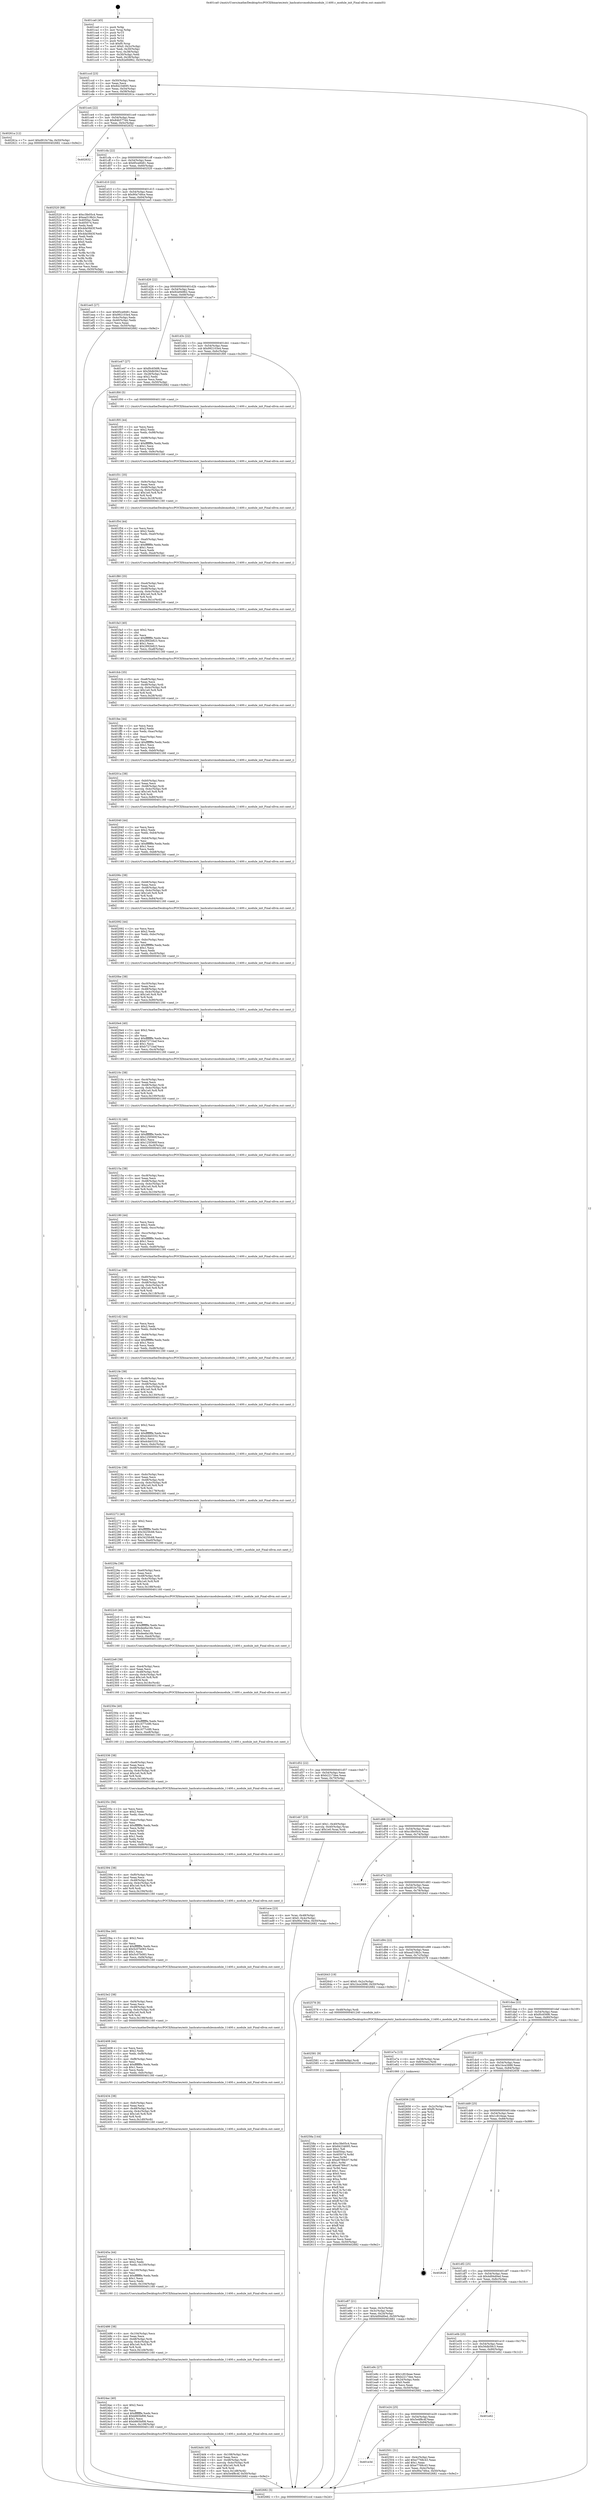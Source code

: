 digraph "0x401ca0" {
  label = "0x401ca0 (/mnt/c/Users/mathe/Desktop/tcc/POCII/binaries/extr_hashcatsrcmodulesmodule_11400.c_module_init_Final-ollvm.out::main(0))"
  labelloc = "t"
  node[shape=record]

  Entry [label="",width=0.3,height=0.3,shape=circle,fillcolor=black,style=filled]
  "0x401ccd" [label="{
     0x401ccd [23]\l
     | [instrs]\l
     &nbsp;&nbsp;0x401ccd \<+3\>: mov -0x50(%rbp),%eax\l
     &nbsp;&nbsp;0x401cd0 \<+2\>: mov %eax,%ecx\l
     &nbsp;&nbsp;0x401cd2 \<+6\>: sub $0x84234695,%ecx\l
     &nbsp;&nbsp;0x401cd8 \<+3\>: mov %eax,-0x54(%rbp)\l
     &nbsp;&nbsp;0x401cdb \<+3\>: mov %ecx,-0x58(%rbp)\l
     &nbsp;&nbsp;0x401cde \<+6\>: je 000000000040261a \<main+0x97a\>\l
  }"]
  "0x40261a" [label="{
     0x40261a [12]\l
     | [instrs]\l
     &nbsp;&nbsp;0x40261a \<+7\>: movl $0xd910c7da,-0x50(%rbp)\l
     &nbsp;&nbsp;0x402621 \<+5\>: jmp 0000000000402682 \<main+0x9e2\>\l
  }"]
  "0x401ce4" [label="{
     0x401ce4 [22]\l
     | [instrs]\l
     &nbsp;&nbsp;0x401ce4 \<+5\>: jmp 0000000000401ce9 \<main+0x49\>\l
     &nbsp;&nbsp;0x401ce9 \<+3\>: mov -0x54(%rbp),%eax\l
     &nbsp;&nbsp;0x401cec \<+5\>: sub $0x84b577d4,%eax\l
     &nbsp;&nbsp;0x401cf1 \<+3\>: mov %eax,-0x5c(%rbp)\l
     &nbsp;&nbsp;0x401cf4 \<+6\>: je 0000000000402632 \<main+0x992\>\l
  }"]
  Exit [label="",width=0.3,height=0.3,shape=circle,fillcolor=black,style=filled,peripheries=2]
  "0x402632" [label="{
     0x402632\l
  }", style=dashed]
  "0x401cfa" [label="{
     0x401cfa [22]\l
     | [instrs]\l
     &nbsp;&nbsp;0x401cfa \<+5\>: jmp 0000000000401cff \<main+0x5f\>\l
     &nbsp;&nbsp;0x401cff \<+3\>: mov -0x54(%rbp),%eax\l
     &nbsp;&nbsp;0x401d02 \<+5\>: sub $0x85ce8481,%eax\l
     &nbsp;&nbsp;0x401d07 \<+3\>: mov %eax,-0x60(%rbp)\l
     &nbsp;&nbsp;0x401d0a \<+6\>: je 0000000000402520 \<main+0x880\>\l
  }"]
  "0x40258a" [label="{
     0x40258a [144]\l
     | [instrs]\l
     &nbsp;&nbsp;0x40258a \<+5\>: mov $0xc3fe05c4,%eax\l
     &nbsp;&nbsp;0x40258f \<+5\>: mov $0x84234695,%ecx\l
     &nbsp;&nbsp;0x402594 \<+2\>: mov $0x1,%dl\l
     &nbsp;&nbsp;0x402596 \<+7\>: mov 0x4050ac,%esi\l
     &nbsp;&nbsp;0x40259d \<+8\>: mov 0x405074,%r8d\l
     &nbsp;&nbsp;0x4025a5 \<+3\>: mov %esi,%r9d\l
     &nbsp;&nbsp;0x4025a8 \<+7\>: sub $0xe6789c07,%r9d\l
     &nbsp;&nbsp;0x4025af \<+4\>: sub $0x1,%r9d\l
     &nbsp;&nbsp;0x4025b3 \<+7\>: add $0xe6789c07,%r9d\l
     &nbsp;&nbsp;0x4025ba \<+4\>: imul %r9d,%esi\l
     &nbsp;&nbsp;0x4025be \<+3\>: and $0x1,%esi\l
     &nbsp;&nbsp;0x4025c1 \<+3\>: cmp $0x0,%esi\l
     &nbsp;&nbsp;0x4025c4 \<+4\>: sete %r10b\l
     &nbsp;&nbsp;0x4025c8 \<+4\>: cmp $0xa,%r8d\l
     &nbsp;&nbsp;0x4025cc \<+4\>: setl %r11b\l
     &nbsp;&nbsp;0x4025d0 \<+3\>: mov %r10b,%bl\l
     &nbsp;&nbsp;0x4025d3 \<+3\>: xor $0xff,%bl\l
     &nbsp;&nbsp;0x4025d6 \<+3\>: mov %r11b,%r14b\l
     &nbsp;&nbsp;0x4025d9 \<+4\>: xor $0xff,%r14b\l
     &nbsp;&nbsp;0x4025dd \<+3\>: xor $0x1,%dl\l
     &nbsp;&nbsp;0x4025e0 \<+3\>: mov %bl,%r15b\l
     &nbsp;&nbsp;0x4025e3 \<+4\>: and $0xff,%r15b\l
     &nbsp;&nbsp;0x4025e7 \<+3\>: and %dl,%r10b\l
     &nbsp;&nbsp;0x4025ea \<+3\>: mov %r14b,%r12b\l
     &nbsp;&nbsp;0x4025ed \<+4\>: and $0xff,%r12b\l
     &nbsp;&nbsp;0x4025f1 \<+3\>: and %dl,%r11b\l
     &nbsp;&nbsp;0x4025f4 \<+3\>: or %r10b,%r15b\l
     &nbsp;&nbsp;0x4025f7 \<+3\>: or %r11b,%r12b\l
     &nbsp;&nbsp;0x4025fa \<+3\>: xor %r12b,%r15b\l
     &nbsp;&nbsp;0x4025fd \<+3\>: or %r14b,%bl\l
     &nbsp;&nbsp;0x402600 \<+3\>: xor $0xff,%bl\l
     &nbsp;&nbsp;0x402603 \<+3\>: or $0x1,%dl\l
     &nbsp;&nbsp;0x402606 \<+2\>: and %dl,%bl\l
     &nbsp;&nbsp;0x402608 \<+3\>: or %bl,%r15b\l
     &nbsp;&nbsp;0x40260b \<+4\>: test $0x1,%r15b\l
     &nbsp;&nbsp;0x40260f \<+3\>: cmovne %ecx,%eax\l
     &nbsp;&nbsp;0x402612 \<+3\>: mov %eax,-0x50(%rbp)\l
     &nbsp;&nbsp;0x402615 \<+5\>: jmp 0000000000402682 \<main+0x9e2\>\l
  }"]
  "0x402520" [label="{
     0x402520 [88]\l
     | [instrs]\l
     &nbsp;&nbsp;0x402520 \<+5\>: mov $0xc3fe05c4,%eax\l
     &nbsp;&nbsp;0x402525 \<+5\>: mov $0xea519b2c,%ecx\l
     &nbsp;&nbsp;0x40252a \<+7\>: mov 0x4050ac,%edx\l
     &nbsp;&nbsp;0x402531 \<+7\>: mov 0x405074,%esi\l
     &nbsp;&nbsp;0x402538 \<+2\>: mov %edx,%edi\l
     &nbsp;&nbsp;0x40253a \<+6\>: add $0x4da58d3f,%edi\l
     &nbsp;&nbsp;0x402540 \<+3\>: sub $0x1,%edi\l
     &nbsp;&nbsp;0x402543 \<+6\>: sub $0x4da58d3f,%edi\l
     &nbsp;&nbsp;0x402549 \<+3\>: imul %edi,%edx\l
     &nbsp;&nbsp;0x40254c \<+3\>: and $0x1,%edx\l
     &nbsp;&nbsp;0x40254f \<+3\>: cmp $0x0,%edx\l
     &nbsp;&nbsp;0x402552 \<+4\>: sete %r8b\l
     &nbsp;&nbsp;0x402556 \<+3\>: cmp $0xa,%esi\l
     &nbsp;&nbsp;0x402559 \<+4\>: setl %r9b\l
     &nbsp;&nbsp;0x40255d \<+3\>: mov %r8b,%r10b\l
     &nbsp;&nbsp;0x402560 \<+3\>: and %r9b,%r10b\l
     &nbsp;&nbsp;0x402563 \<+3\>: xor %r9b,%r8b\l
     &nbsp;&nbsp;0x402566 \<+3\>: or %r8b,%r10b\l
     &nbsp;&nbsp;0x402569 \<+4\>: test $0x1,%r10b\l
     &nbsp;&nbsp;0x40256d \<+3\>: cmovne %ecx,%eax\l
     &nbsp;&nbsp;0x402570 \<+3\>: mov %eax,-0x50(%rbp)\l
     &nbsp;&nbsp;0x402573 \<+5\>: jmp 0000000000402682 \<main+0x9e2\>\l
  }"]
  "0x401d10" [label="{
     0x401d10 [22]\l
     | [instrs]\l
     &nbsp;&nbsp;0x401d10 \<+5\>: jmp 0000000000401d15 \<main+0x75\>\l
     &nbsp;&nbsp;0x401d15 \<+3\>: mov -0x54(%rbp),%eax\l
     &nbsp;&nbsp;0x401d18 \<+5\>: sub $0x90a749ce,%eax\l
     &nbsp;&nbsp;0x401d1d \<+3\>: mov %eax,-0x64(%rbp)\l
     &nbsp;&nbsp;0x401d20 \<+6\>: je 0000000000401ee5 \<main+0x245\>\l
  }"]
  "0x402581" [label="{
     0x402581 [9]\l
     | [instrs]\l
     &nbsp;&nbsp;0x402581 \<+4\>: mov -0x48(%rbp),%rdi\l
     &nbsp;&nbsp;0x402585 \<+5\>: call 0000000000401030 \<free@plt\>\l
     | [calls]\l
     &nbsp;&nbsp;0x401030 \{1\} (unknown)\l
  }"]
  "0x401ee5" [label="{
     0x401ee5 [27]\l
     | [instrs]\l
     &nbsp;&nbsp;0x401ee5 \<+5\>: mov $0x85ce8481,%eax\l
     &nbsp;&nbsp;0x401eea \<+5\>: mov $0x992103e4,%ecx\l
     &nbsp;&nbsp;0x401eef \<+3\>: mov -0x4c(%rbp),%edx\l
     &nbsp;&nbsp;0x401ef2 \<+3\>: cmp -0x40(%rbp),%edx\l
     &nbsp;&nbsp;0x401ef5 \<+3\>: cmovl %ecx,%eax\l
     &nbsp;&nbsp;0x401ef8 \<+3\>: mov %eax,-0x50(%rbp)\l
     &nbsp;&nbsp;0x401efb \<+5\>: jmp 0000000000402682 \<main+0x9e2\>\l
  }"]
  "0x401d26" [label="{
     0x401d26 [22]\l
     | [instrs]\l
     &nbsp;&nbsp;0x401d26 \<+5\>: jmp 0000000000401d2b \<main+0x8b\>\l
     &nbsp;&nbsp;0x401d2b \<+3\>: mov -0x54(%rbp),%eax\l
     &nbsp;&nbsp;0x401d2e \<+5\>: sub $0x92e94962,%eax\l
     &nbsp;&nbsp;0x401d33 \<+3\>: mov %eax,-0x68(%rbp)\l
     &nbsp;&nbsp;0x401d36 \<+6\>: je 0000000000401e47 \<main+0x1a7\>\l
  }"]
  "0x401e3d" [label="{
     0x401e3d\l
  }", style=dashed]
  "0x401e47" [label="{
     0x401e47 [27]\l
     | [instrs]\l
     &nbsp;&nbsp;0x401e47 \<+5\>: mov $0xf0c656f6,%eax\l
     &nbsp;&nbsp;0x401e4c \<+5\>: mov $0x56db59c3,%ecx\l
     &nbsp;&nbsp;0x401e51 \<+3\>: mov -0x28(%rbp),%edx\l
     &nbsp;&nbsp;0x401e54 \<+3\>: cmp $0x2,%edx\l
     &nbsp;&nbsp;0x401e57 \<+3\>: cmovne %ecx,%eax\l
     &nbsp;&nbsp;0x401e5a \<+3\>: mov %eax,-0x50(%rbp)\l
     &nbsp;&nbsp;0x401e5d \<+5\>: jmp 0000000000402682 \<main+0x9e2\>\l
  }"]
  "0x401d3c" [label="{
     0x401d3c [22]\l
     | [instrs]\l
     &nbsp;&nbsp;0x401d3c \<+5\>: jmp 0000000000401d41 \<main+0xa1\>\l
     &nbsp;&nbsp;0x401d41 \<+3\>: mov -0x54(%rbp),%eax\l
     &nbsp;&nbsp;0x401d44 \<+5\>: sub $0x992103e4,%eax\l
     &nbsp;&nbsp;0x401d49 \<+3\>: mov %eax,-0x6c(%rbp)\l
     &nbsp;&nbsp;0x401d4c \<+6\>: je 0000000000401f00 \<main+0x260\>\l
  }"]
  "0x402682" [label="{
     0x402682 [5]\l
     | [instrs]\l
     &nbsp;&nbsp;0x402682 \<+5\>: jmp 0000000000401ccd \<main+0x2d\>\l
  }"]
  "0x401ca0" [label="{
     0x401ca0 [45]\l
     | [instrs]\l
     &nbsp;&nbsp;0x401ca0 \<+1\>: push %rbp\l
     &nbsp;&nbsp;0x401ca1 \<+3\>: mov %rsp,%rbp\l
     &nbsp;&nbsp;0x401ca4 \<+2\>: push %r15\l
     &nbsp;&nbsp;0x401ca6 \<+2\>: push %r14\l
     &nbsp;&nbsp;0x401ca8 \<+2\>: push %r12\l
     &nbsp;&nbsp;0x401caa \<+1\>: push %rbx\l
     &nbsp;&nbsp;0x401cab \<+7\>: sub $0xf0,%rsp\l
     &nbsp;&nbsp;0x401cb2 \<+7\>: movl $0x0,-0x2c(%rbp)\l
     &nbsp;&nbsp;0x401cb9 \<+3\>: mov %edi,-0x30(%rbp)\l
     &nbsp;&nbsp;0x401cbc \<+4\>: mov %rsi,-0x38(%rbp)\l
     &nbsp;&nbsp;0x401cc0 \<+3\>: mov -0x30(%rbp),%edi\l
     &nbsp;&nbsp;0x401cc3 \<+3\>: mov %edi,-0x28(%rbp)\l
     &nbsp;&nbsp;0x401cc6 \<+7\>: movl $0x92e94962,-0x50(%rbp)\l
  }"]
  "0x402501" [label="{
     0x402501 [31]\l
     | [instrs]\l
     &nbsp;&nbsp;0x402501 \<+3\>: mov -0x4c(%rbp),%eax\l
     &nbsp;&nbsp;0x402504 \<+5\>: add $0xe7768c43,%eax\l
     &nbsp;&nbsp;0x402509 \<+3\>: add $0x1,%eax\l
     &nbsp;&nbsp;0x40250c \<+5\>: sub $0xe7768c43,%eax\l
     &nbsp;&nbsp;0x402511 \<+3\>: mov %eax,-0x4c(%rbp)\l
     &nbsp;&nbsp;0x402514 \<+7\>: movl $0x90a749ce,-0x50(%rbp)\l
     &nbsp;&nbsp;0x40251b \<+5\>: jmp 0000000000402682 \<main+0x9e2\>\l
  }"]
  "0x401f00" [label="{
     0x401f00 [5]\l
     | [instrs]\l
     &nbsp;&nbsp;0x401f00 \<+5\>: call 0000000000401160 \<next_i\>\l
     | [calls]\l
     &nbsp;&nbsp;0x401160 \{1\} (/mnt/c/Users/mathe/Desktop/tcc/POCII/binaries/extr_hashcatsrcmodulesmodule_11400.c_module_init_Final-ollvm.out::next_i)\l
  }"]
  "0x401d52" [label="{
     0x401d52 [22]\l
     | [instrs]\l
     &nbsp;&nbsp;0x401d52 \<+5\>: jmp 0000000000401d57 \<main+0xb7\>\l
     &nbsp;&nbsp;0x401d57 \<+3\>: mov -0x54(%rbp),%eax\l
     &nbsp;&nbsp;0x401d5a \<+5\>: sub $0xb2217dee,%eax\l
     &nbsp;&nbsp;0x401d5f \<+3\>: mov %eax,-0x70(%rbp)\l
     &nbsp;&nbsp;0x401d62 \<+6\>: je 0000000000401eb7 \<main+0x217\>\l
  }"]
  "0x401e24" [label="{
     0x401e24 [25]\l
     | [instrs]\l
     &nbsp;&nbsp;0x401e24 \<+5\>: jmp 0000000000401e29 \<main+0x189\>\l
     &nbsp;&nbsp;0x401e29 \<+3\>: mov -0x54(%rbp),%eax\l
     &nbsp;&nbsp;0x401e2c \<+5\>: sub $0x5e4f8c4f,%eax\l
     &nbsp;&nbsp;0x401e31 \<+6\>: mov %eax,-0x94(%rbp)\l
     &nbsp;&nbsp;0x401e37 \<+6\>: je 0000000000402501 \<main+0x861\>\l
  }"]
  "0x401eb7" [label="{
     0x401eb7 [23]\l
     | [instrs]\l
     &nbsp;&nbsp;0x401eb7 \<+7\>: movl $0x1,-0x40(%rbp)\l
     &nbsp;&nbsp;0x401ebe \<+4\>: movslq -0x40(%rbp),%rax\l
     &nbsp;&nbsp;0x401ec2 \<+7\>: imul $0x1e0,%rax,%rdi\l
     &nbsp;&nbsp;0x401ec9 \<+5\>: call 0000000000401050 \<malloc@plt\>\l
     | [calls]\l
     &nbsp;&nbsp;0x401050 \{1\} (unknown)\l
  }"]
  "0x401d68" [label="{
     0x401d68 [22]\l
     | [instrs]\l
     &nbsp;&nbsp;0x401d68 \<+5\>: jmp 0000000000401d6d \<main+0xcd\>\l
     &nbsp;&nbsp;0x401d6d \<+3\>: mov -0x54(%rbp),%eax\l
     &nbsp;&nbsp;0x401d70 \<+5\>: sub $0xc3fe05c4,%eax\l
     &nbsp;&nbsp;0x401d75 \<+3\>: mov %eax,-0x74(%rbp)\l
     &nbsp;&nbsp;0x401d78 \<+6\>: je 0000000000402669 \<main+0x9c9\>\l
  }"]
  "0x401e62" [label="{
     0x401e62\l
  }", style=dashed]
  "0x402669" [label="{
     0x402669\l
  }", style=dashed]
  "0x401d7e" [label="{
     0x401d7e [22]\l
     | [instrs]\l
     &nbsp;&nbsp;0x401d7e \<+5\>: jmp 0000000000401d83 \<main+0xe3\>\l
     &nbsp;&nbsp;0x401d83 \<+3\>: mov -0x54(%rbp),%eax\l
     &nbsp;&nbsp;0x401d86 \<+5\>: sub $0xd910c7da,%eax\l
     &nbsp;&nbsp;0x401d8b \<+3\>: mov %eax,-0x78(%rbp)\l
     &nbsp;&nbsp;0x401d8e \<+6\>: je 0000000000402643 \<main+0x9a3\>\l
  }"]
  "0x4024d4" [label="{
     0x4024d4 [45]\l
     | [instrs]\l
     &nbsp;&nbsp;0x4024d4 \<+6\>: mov -0x108(%rbp),%ecx\l
     &nbsp;&nbsp;0x4024da \<+3\>: imul %eax,%ecx\l
     &nbsp;&nbsp;0x4024dd \<+4\>: mov -0x48(%rbp),%rdi\l
     &nbsp;&nbsp;0x4024e1 \<+4\>: movslq -0x4c(%rbp),%r8\l
     &nbsp;&nbsp;0x4024e5 \<+7\>: imul $0x1e0,%r8,%r8\l
     &nbsp;&nbsp;0x4024ec \<+3\>: add %r8,%rdi\l
     &nbsp;&nbsp;0x4024ef \<+6\>: mov %ecx,0x1d8(%rdi)\l
     &nbsp;&nbsp;0x4024f5 \<+7\>: movl $0x5e4f8c4f,-0x50(%rbp)\l
     &nbsp;&nbsp;0x4024fc \<+5\>: jmp 0000000000402682 \<main+0x9e2\>\l
  }"]
  "0x402643" [label="{
     0x402643 [19]\l
     | [instrs]\l
     &nbsp;&nbsp;0x402643 \<+7\>: movl $0x0,-0x2c(%rbp)\l
     &nbsp;&nbsp;0x40264a \<+7\>: movl $0x1bce2688,-0x50(%rbp)\l
     &nbsp;&nbsp;0x402651 \<+5\>: jmp 0000000000402682 \<main+0x9e2\>\l
  }"]
  "0x401d94" [label="{
     0x401d94 [22]\l
     | [instrs]\l
     &nbsp;&nbsp;0x401d94 \<+5\>: jmp 0000000000401d99 \<main+0xf9\>\l
     &nbsp;&nbsp;0x401d99 \<+3\>: mov -0x54(%rbp),%eax\l
     &nbsp;&nbsp;0x401d9c \<+5\>: sub $0xea519b2c,%eax\l
     &nbsp;&nbsp;0x401da1 \<+3\>: mov %eax,-0x7c(%rbp)\l
     &nbsp;&nbsp;0x401da4 \<+6\>: je 0000000000402578 \<main+0x8d8\>\l
  }"]
  "0x4024ac" [label="{
     0x4024ac [40]\l
     | [instrs]\l
     &nbsp;&nbsp;0x4024ac \<+5\>: mov $0x2,%ecx\l
     &nbsp;&nbsp;0x4024b1 \<+1\>: cltd\l
     &nbsp;&nbsp;0x4024b2 \<+2\>: idiv %ecx\l
     &nbsp;&nbsp;0x4024b4 \<+6\>: imul $0xfffffffe,%edx,%ecx\l
     &nbsp;&nbsp;0x4024ba \<+6\>: sub $0xb865bf08,%ecx\l
     &nbsp;&nbsp;0x4024c0 \<+3\>: add $0x1,%ecx\l
     &nbsp;&nbsp;0x4024c3 \<+6\>: add $0xb865bf08,%ecx\l
     &nbsp;&nbsp;0x4024c9 \<+6\>: mov %ecx,-0x108(%rbp)\l
     &nbsp;&nbsp;0x4024cf \<+5\>: call 0000000000401160 \<next_i\>\l
     | [calls]\l
     &nbsp;&nbsp;0x401160 \{1\} (/mnt/c/Users/mathe/Desktop/tcc/POCII/binaries/extr_hashcatsrcmodulesmodule_11400.c_module_init_Final-ollvm.out::next_i)\l
  }"]
  "0x402578" [label="{
     0x402578 [9]\l
     | [instrs]\l
     &nbsp;&nbsp;0x402578 \<+4\>: mov -0x48(%rbp),%rdi\l
     &nbsp;&nbsp;0x40257c \<+5\>: call 0000000000401240 \<module_init\>\l
     | [calls]\l
     &nbsp;&nbsp;0x401240 \{1\} (/mnt/c/Users/mathe/Desktop/tcc/POCII/binaries/extr_hashcatsrcmodulesmodule_11400.c_module_init_Final-ollvm.out::module_init)\l
  }"]
  "0x401daa" [label="{
     0x401daa [22]\l
     | [instrs]\l
     &nbsp;&nbsp;0x401daa \<+5\>: jmp 0000000000401daf \<main+0x10f\>\l
     &nbsp;&nbsp;0x401daf \<+3\>: mov -0x54(%rbp),%eax\l
     &nbsp;&nbsp;0x401db2 \<+5\>: sub $0xf0c656f6,%eax\l
     &nbsp;&nbsp;0x401db7 \<+3\>: mov %eax,-0x80(%rbp)\l
     &nbsp;&nbsp;0x401dba \<+6\>: je 0000000000401e7a \<main+0x1da\>\l
  }"]
  "0x402486" [label="{
     0x402486 [38]\l
     | [instrs]\l
     &nbsp;&nbsp;0x402486 \<+6\>: mov -0x104(%rbp),%ecx\l
     &nbsp;&nbsp;0x40248c \<+3\>: imul %eax,%ecx\l
     &nbsp;&nbsp;0x40248f \<+4\>: mov -0x48(%rbp),%rdi\l
     &nbsp;&nbsp;0x402493 \<+4\>: movslq -0x4c(%rbp),%r8\l
     &nbsp;&nbsp;0x402497 \<+7\>: imul $0x1e0,%r8,%r8\l
     &nbsp;&nbsp;0x40249e \<+3\>: add %r8,%rdi\l
     &nbsp;&nbsp;0x4024a1 \<+6\>: mov %ecx,0x1d4(%rdi)\l
     &nbsp;&nbsp;0x4024a7 \<+5\>: call 0000000000401160 \<next_i\>\l
     | [calls]\l
     &nbsp;&nbsp;0x401160 \{1\} (/mnt/c/Users/mathe/Desktop/tcc/POCII/binaries/extr_hashcatsrcmodulesmodule_11400.c_module_init_Final-ollvm.out::next_i)\l
  }"]
  "0x401e7a" [label="{
     0x401e7a [13]\l
     | [instrs]\l
     &nbsp;&nbsp;0x401e7a \<+4\>: mov -0x38(%rbp),%rax\l
     &nbsp;&nbsp;0x401e7e \<+4\>: mov 0x8(%rax),%rdi\l
     &nbsp;&nbsp;0x401e82 \<+5\>: call 0000000000401060 \<atoi@plt\>\l
     | [calls]\l
     &nbsp;&nbsp;0x401060 \{1\} (unknown)\l
  }"]
  "0x401dc0" [label="{
     0x401dc0 [25]\l
     | [instrs]\l
     &nbsp;&nbsp;0x401dc0 \<+5\>: jmp 0000000000401dc5 \<main+0x125\>\l
     &nbsp;&nbsp;0x401dc5 \<+3\>: mov -0x54(%rbp),%eax\l
     &nbsp;&nbsp;0x401dc8 \<+5\>: sub $0x1bce2688,%eax\l
     &nbsp;&nbsp;0x401dcd \<+6\>: mov %eax,-0x84(%rbp)\l
     &nbsp;&nbsp;0x401dd3 \<+6\>: je 0000000000402656 \<main+0x9b6\>\l
  }"]
  "0x401e87" [label="{
     0x401e87 [21]\l
     | [instrs]\l
     &nbsp;&nbsp;0x401e87 \<+3\>: mov %eax,-0x3c(%rbp)\l
     &nbsp;&nbsp;0x401e8a \<+3\>: mov -0x3c(%rbp),%eax\l
     &nbsp;&nbsp;0x401e8d \<+3\>: mov %eax,-0x24(%rbp)\l
     &nbsp;&nbsp;0x401e90 \<+7\>: movl $0x4d94d0ed,-0x50(%rbp)\l
     &nbsp;&nbsp;0x401e97 \<+5\>: jmp 0000000000402682 \<main+0x9e2\>\l
  }"]
  "0x40245a" [label="{
     0x40245a [44]\l
     | [instrs]\l
     &nbsp;&nbsp;0x40245a \<+2\>: xor %ecx,%ecx\l
     &nbsp;&nbsp;0x40245c \<+5\>: mov $0x2,%edx\l
     &nbsp;&nbsp;0x402461 \<+6\>: mov %edx,-0x100(%rbp)\l
     &nbsp;&nbsp;0x402467 \<+1\>: cltd\l
     &nbsp;&nbsp;0x402468 \<+6\>: mov -0x100(%rbp),%esi\l
     &nbsp;&nbsp;0x40246e \<+2\>: idiv %esi\l
     &nbsp;&nbsp;0x402470 \<+6\>: imul $0xfffffffe,%edx,%edx\l
     &nbsp;&nbsp;0x402476 \<+3\>: sub $0x1,%ecx\l
     &nbsp;&nbsp;0x402479 \<+2\>: sub %ecx,%edx\l
     &nbsp;&nbsp;0x40247b \<+6\>: mov %edx,-0x104(%rbp)\l
     &nbsp;&nbsp;0x402481 \<+5\>: call 0000000000401160 \<next_i\>\l
     | [calls]\l
     &nbsp;&nbsp;0x401160 \{1\} (/mnt/c/Users/mathe/Desktop/tcc/POCII/binaries/extr_hashcatsrcmodulesmodule_11400.c_module_init_Final-ollvm.out::next_i)\l
  }"]
  "0x402656" [label="{
     0x402656 [19]\l
     | [instrs]\l
     &nbsp;&nbsp;0x402656 \<+3\>: mov -0x2c(%rbp),%eax\l
     &nbsp;&nbsp;0x402659 \<+7\>: add $0xf0,%rsp\l
     &nbsp;&nbsp;0x402660 \<+1\>: pop %rbx\l
     &nbsp;&nbsp;0x402661 \<+2\>: pop %r12\l
     &nbsp;&nbsp;0x402663 \<+2\>: pop %r14\l
     &nbsp;&nbsp;0x402665 \<+2\>: pop %r15\l
     &nbsp;&nbsp;0x402667 \<+1\>: pop %rbp\l
     &nbsp;&nbsp;0x402668 \<+1\>: ret\l
  }"]
  "0x401dd9" [label="{
     0x401dd9 [25]\l
     | [instrs]\l
     &nbsp;&nbsp;0x401dd9 \<+5\>: jmp 0000000000401dde \<main+0x13e\>\l
     &nbsp;&nbsp;0x401dde \<+3\>: mov -0x54(%rbp),%eax\l
     &nbsp;&nbsp;0x401de1 \<+5\>: sub $0x1c816eae,%eax\l
     &nbsp;&nbsp;0x401de6 \<+6\>: mov %eax,-0x88(%rbp)\l
     &nbsp;&nbsp;0x401dec \<+6\>: je 0000000000402626 \<main+0x986\>\l
  }"]
  "0x402434" [label="{
     0x402434 [38]\l
     | [instrs]\l
     &nbsp;&nbsp;0x402434 \<+6\>: mov -0xfc(%rbp),%ecx\l
     &nbsp;&nbsp;0x40243a \<+3\>: imul %eax,%ecx\l
     &nbsp;&nbsp;0x40243d \<+4\>: mov -0x48(%rbp),%rdi\l
     &nbsp;&nbsp;0x402441 \<+4\>: movslq -0x4c(%rbp),%r8\l
     &nbsp;&nbsp;0x402445 \<+7\>: imul $0x1e0,%r8,%r8\l
     &nbsp;&nbsp;0x40244c \<+3\>: add %r8,%rdi\l
     &nbsp;&nbsp;0x40244f \<+6\>: mov %ecx,0x1d0(%rdi)\l
     &nbsp;&nbsp;0x402455 \<+5\>: call 0000000000401160 \<next_i\>\l
     | [calls]\l
     &nbsp;&nbsp;0x401160 \{1\} (/mnt/c/Users/mathe/Desktop/tcc/POCII/binaries/extr_hashcatsrcmodulesmodule_11400.c_module_init_Final-ollvm.out::next_i)\l
  }"]
  "0x402626" [label="{
     0x402626\l
  }", style=dashed]
  "0x401df2" [label="{
     0x401df2 [25]\l
     | [instrs]\l
     &nbsp;&nbsp;0x401df2 \<+5\>: jmp 0000000000401df7 \<main+0x157\>\l
     &nbsp;&nbsp;0x401df7 \<+3\>: mov -0x54(%rbp),%eax\l
     &nbsp;&nbsp;0x401dfa \<+5\>: sub $0x4d94d0ed,%eax\l
     &nbsp;&nbsp;0x401dff \<+6\>: mov %eax,-0x8c(%rbp)\l
     &nbsp;&nbsp;0x401e05 \<+6\>: je 0000000000401e9c \<main+0x1fc\>\l
  }"]
  "0x402408" [label="{
     0x402408 [44]\l
     | [instrs]\l
     &nbsp;&nbsp;0x402408 \<+2\>: xor %ecx,%ecx\l
     &nbsp;&nbsp;0x40240a \<+5\>: mov $0x2,%edx\l
     &nbsp;&nbsp;0x40240f \<+6\>: mov %edx,-0xf8(%rbp)\l
     &nbsp;&nbsp;0x402415 \<+1\>: cltd\l
     &nbsp;&nbsp;0x402416 \<+6\>: mov -0xf8(%rbp),%esi\l
     &nbsp;&nbsp;0x40241c \<+2\>: idiv %esi\l
     &nbsp;&nbsp;0x40241e \<+6\>: imul $0xfffffffe,%edx,%edx\l
     &nbsp;&nbsp;0x402424 \<+3\>: sub $0x1,%ecx\l
     &nbsp;&nbsp;0x402427 \<+2\>: sub %ecx,%edx\l
     &nbsp;&nbsp;0x402429 \<+6\>: mov %edx,-0xfc(%rbp)\l
     &nbsp;&nbsp;0x40242f \<+5\>: call 0000000000401160 \<next_i\>\l
     | [calls]\l
     &nbsp;&nbsp;0x401160 \{1\} (/mnt/c/Users/mathe/Desktop/tcc/POCII/binaries/extr_hashcatsrcmodulesmodule_11400.c_module_init_Final-ollvm.out::next_i)\l
  }"]
  "0x401e9c" [label="{
     0x401e9c [27]\l
     | [instrs]\l
     &nbsp;&nbsp;0x401e9c \<+5\>: mov $0x1c816eae,%eax\l
     &nbsp;&nbsp;0x401ea1 \<+5\>: mov $0xb2217dee,%ecx\l
     &nbsp;&nbsp;0x401ea6 \<+3\>: mov -0x24(%rbp),%edx\l
     &nbsp;&nbsp;0x401ea9 \<+3\>: cmp $0x0,%edx\l
     &nbsp;&nbsp;0x401eac \<+3\>: cmove %ecx,%eax\l
     &nbsp;&nbsp;0x401eaf \<+3\>: mov %eax,-0x50(%rbp)\l
     &nbsp;&nbsp;0x401eb2 \<+5\>: jmp 0000000000402682 \<main+0x9e2\>\l
  }"]
  "0x401e0b" [label="{
     0x401e0b [25]\l
     | [instrs]\l
     &nbsp;&nbsp;0x401e0b \<+5\>: jmp 0000000000401e10 \<main+0x170\>\l
     &nbsp;&nbsp;0x401e10 \<+3\>: mov -0x54(%rbp),%eax\l
     &nbsp;&nbsp;0x401e13 \<+5\>: sub $0x56db59c3,%eax\l
     &nbsp;&nbsp;0x401e18 \<+6\>: mov %eax,-0x90(%rbp)\l
     &nbsp;&nbsp;0x401e1e \<+6\>: je 0000000000401e62 \<main+0x1c2\>\l
  }"]
  "0x401ece" [label="{
     0x401ece [23]\l
     | [instrs]\l
     &nbsp;&nbsp;0x401ece \<+4\>: mov %rax,-0x48(%rbp)\l
     &nbsp;&nbsp;0x401ed2 \<+7\>: movl $0x0,-0x4c(%rbp)\l
     &nbsp;&nbsp;0x401ed9 \<+7\>: movl $0x90a749ce,-0x50(%rbp)\l
     &nbsp;&nbsp;0x401ee0 \<+5\>: jmp 0000000000402682 \<main+0x9e2\>\l
  }"]
  "0x401f05" [label="{
     0x401f05 [44]\l
     | [instrs]\l
     &nbsp;&nbsp;0x401f05 \<+2\>: xor %ecx,%ecx\l
     &nbsp;&nbsp;0x401f07 \<+5\>: mov $0x2,%edx\l
     &nbsp;&nbsp;0x401f0c \<+6\>: mov %edx,-0x98(%rbp)\l
     &nbsp;&nbsp;0x401f12 \<+1\>: cltd\l
     &nbsp;&nbsp;0x401f13 \<+6\>: mov -0x98(%rbp),%esi\l
     &nbsp;&nbsp;0x401f19 \<+2\>: idiv %esi\l
     &nbsp;&nbsp;0x401f1b \<+6\>: imul $0xfffffffe,%edx,%edx\l
     &nbsp;&nbsp;0x401f21 \<+3\>: sub $0x1,%ecx\l
     &nbsp;&nbsp;0x401f24 \<+2\>: sub %ecx,%edx\l
     &nbsp;&nbsp;0x401f26 \<+6\>: mov %edx,-0x9c(%rbp)\l
     &nbsp;&nbsp;0x401f2c \<+5\>: call 0000000000401160 \<next_i\>\l
     | [calls]\l
     &nbsp;&nbsp;0x401160 \{1\} (/mnt/c/Users/mathe/Desktop/tcc/POCII/binaries/extr_hashcatsrcmodulesmodule_11400.c_module_init_Final-ollvm.out::next_i)\l
  }"]
  "0x401f31" [label="{
     0x401f31 [35]\l
     | [instrs]\l
     &nbsp;&nbsp;0x401f31 \<+6\>: mov -0x9c(%rbp),%ecx\l
     &nbsp;&nbsp;0x401f37 \<+3\>: imul %eax,%ecx\l
     &nbsp;&nbsp;0x401f3a \<+4\>: mov -0x48(%rbp),%rdi\l
     &nbsp;&nbsp;0x401f3e \<+4\>: movslq -0x4c(%rbp),%r8\l
     &nbsp;&nbsp;0x401f42 \<+7\>: imul $0x1e0,%r8,%r8\l
     &nbsp;&nbsp;0x401f49 \<+3\>: add %r8,%rdi\l
     &nbsp;&nbsp;0x401f4c \<+3\>: mov %ecx,0x18(%rdi)\l
     &nbsp;&nbsp;0x401f4f \<+5\>: call 0000000000401160 \<next_i\>\l
     | [calls]\l
     &nbsp;&nbsp;0x401160 \{1\} (/mnt/c/Users/mathe/Desktop/tcc/POCII/binaries/extr_hashcatsrcmodulesmodule_11400.c_module_init_Final-ollvm.out::next_i)\l
  }"]
  "0x401f54" [label="{
     0x401f54 [44]\l
     | [instrs]\l
     &nbsp;&nbsp;0x401f54 \<+2\>: xor %ecx,%ecx\l
     &nbsp;&nbsp;0x401f56 \<+5\>: mov $0x2,%edx\l
     &nbsp;&nbsp;0x401f5b \<+6\>: mov %edx,-0xa0(%rbp)\l
     &nbsp;&nbsp;0x401f61 \<+1\>: cltd\l
     &nbsp;&nbsp;0x401f62 \<+6\>: mov -0xa0(%rbp),%esi\l
     &nbsp;&nbsp;0x401f68 \<+2\>: idiv %esi\l
     &nbsp;&nbsp;0x401f6a \<+6\>: imul $0xfffffffe,%edx,%edx\l
     &nbsp;&nbsp;0x401f70 \<+3\>: sub $0x1,%ecx\l
     &nbsp;&nbsp;0x401f73 \<+2\>: sub %ecx,%edx\l
     &nbsp;&nbsp;0x401f75 \<+6\>: mov %edx,-0xa4(%rbp)\l
     &nbsp;&nbsp;0x401f7b \<+5\>: call 0000000000401160 \<next_i\>\l
     | [calls]\l
     &nbsp;&nbsp;0x401160 \{1\} (/mnt/c/Users/mathe/Desktop/tcc/POCII/binaries/extr_hashcatsrcmodulesmodule_11400.c_module_init_Final-ollvm.out::next_i)\l
  }"]
  "0x401f80" [label="{
     0x401f80 [35]\l
     | [instrs]\l
     &nbsp;&nbsp;0x401f80 \<+6\>: mov -0xa4(%rbp),%ecx\l
     &nbsp;&nbsp;0x401f86 \<+3\>: imul %eax,%ecx\l
     &nbsp;&nbsp;0x401f89 \<+4\>: mov -0x48(%rbp),%rdi\l
     &nbsp;&nbsp;0x401f8d \<+4\>: movslq -0x4c(%rbp),%r8\l
     &nbsp;&nbsp;0x401f91 \<+7\>: imul $0x1e0,%r8,%r8\l
     &nbsp;&nbsp;0x401f98 \<+3\>: add %r8,%rdi\l
     &nbsp;&nbsp;0x401f9b \<+3\>: mov %ecx,0x1c(%rdi)\l
     &nbsp;&nbsp;0x401f9e \<+5\>: call 0000000000401160 \<next_i\>\l
     | [calls]\l
     &nbsp;&nbsp;0x401160 \{1\} (/mnt/c/Users/mathe/Desktop/tcc/POCII/binaries/extr_hashcatsrcmodulesmodule_11400.c_module_init_Final-ollvm.out::next_i)\l
  }"]
  "0x401fa3" [label="{
     0x401fa3 [40]\l
     | [instrs]\l
     &nbsp;&nbsp;0x401fa3 \<+5\>: mov $0x2,%ecx\l
     &nbsp;&nbsp;0x401fa8 \<+1\>: cltd\l
     &nbsp;&nbsp;0x401fa9 \<+2\>: idiv %ecx\l
     &nbsp;&nbsp;0x401fab \<+6\>: imul $0xfffffffe,%edx,%ecx\l
     &nbsp;&nbsp;0x401fb1 \<+6\>: sub $0x2892b823,%ecx\l
     &nbsp;&nbsp;0x401fb7 \<+3\>: add $0x1,%ecx\l
     &nbsp;&nbsp;0x401fba \<+6\>: add $0x2892b823,%ecx\l
     &nbsp;&nbsp;0x401fc0 \<+6\>: mov %ecx,-0xa8(%rbp)\l
     &nbsp;&nbsp;0x401fc6 \<+5\>: call 0000000000401160 \<next_i\>\l
     | [calls]\l
     &nbsp;&nbsp;0x401160 \{1\} (/mnt/c/Users/mathe/Desktop/tcc/POCII/binaries/extr_hashcatsrcmodulesmodule_11400.c_module_init_Final-ollvm.out::next_i)\l
  }"]
  "0x401fcb" [label="{
     0x401fcb [35]\l
     | [instrs]\l
     &nbsp;&nbsp;0x401fcb \<+6\>: mov -0xa8(%rbp),%ecx\l
     &nbsp;&nbsp;0x401fd1 \<+3\>: imul %eax,%ecx\l
     &nbsp;&nbsp;0x401fd4 \<+4\>: mov -0x48(%rbp),%rdi\l
     &nbsp;&nbsp;0x401fd8 \<+4\>: movslq -0x4c(%rbp),%r8\l
     &nbsp;&nbsp;0x401fdc \<+7\>: imul $0x1e0,%r8,%r8\l
     &nbsp;&nbsp;0x401fe3 \<+3\>: add %r8,%rdi\l
     &nbsp;&nbsp;0x401fe6 \<+3\>: mov %ecx,0x28(%rdi)\l
     &nbsp;&nbsp;0x401fe9 \<+5\>: call 0000000000401160 \<next_i\>\l
     | [calls]\l
     &nbsp;&nbsp;0x401160 \{1\} (/mnt/c/Users/mathe/Desktop/tcc/POCII/binaries/extr_hashcatsrcmodulesmodule_11400.c_module_init_Final-ollvm.out::next_i)\l
  }"]
  "0x401fee" [label="{
     0x401fee [44]\l
     | [instrs]\l
     &nbsp;&nbsp;0x401fee \<+2\>: xor %ecx,%ecx\l
     &nbsp;&nbsp;0x401ff0 \<+5\>: mov $0x2,%edx\l
     &nbsp;&nbsp;0x401ff5 \<+6\>: mov %edx,-0xac(%rbp)\l
     &nbsp;&nbsp;0x401ffb \<+1\>: cltd\l
     &nbsp;&nbsp;0x401ffc \<+6\>: mov -0xac(%rbp),%esi\l
     &nbsp;&nbsp;0x402002 \<+2\>: idiv %esi\l
     &nbsp;&nbsp;0x402004 \<+6\>: imul $0xfffffffe,%edx,%edx\l
     &nbsp;&nbsp;0x40200a \<+3\>: sub $0x1,%ecx\l
     &nbsp;&nbsp;0x40200d \<+2\>: sub %ecx,%edx\l
     &nbsp;&nbsp;0x40200f \<+6\>: mov %edx,-0xb0(%rbp)\l
     &nbsp;&nbsp;0x402015 \<+5\>: call 0000000000401160 \<next_i\>\l
     | [calls]\l
     &nbsp;&nbsp;0x401160 \{1\} (/mnt/c/Users/mathe/Desktop/tcc/POCII/binaries/extr_hashcatsrcmodulesmodule_11400.c_module_init_Final-ollvm.out::next_i)\l
  }"]
  "0x40201a" [label="{
     0x40201a [38]\l
     | [instrs]\l
     &nbsp;&nbsp;0x40201a \<+6\>: mov -0xb0(%rbp),%ecx\l
     &nbsp;&nbsp;0x402020 \<+3\>: imul %eax,%ecx\l
     &nbsp;&nbsp;0x402023 \<+4\>: mov -0x48(%rbp),%rdi\l
     &nbsp;&nbsp;0x402027 \<+4\>: movslq -0x4c(%rbp),%r8\l
     &nbsp;&nbsp;0x40202b \<+7\>: imul $0x1e0,%r8,%r8\l
     &nbsp;&nbsp;0x402032 \<+3\>: add %r8,%rdi\l
     &nbsp;&nbsp;0x402035 \<+6\>: mov %ecx,0x80(%rdi)\l
     &nbsp;&nbsp;0x40203b \<+5\>: call 0000000000401160 \<next_i\>\l
     | [calls]\l
     &nbsp;&nbsp;0x401160 \{1\} (/mnt/c/Users/mathe/Desktop/tcc/POCII/binaries/extr_hashcatsrcmodulesmodule_11400.c_module_init_Final-ollvm.out::next_i)\l
  }"]
  "0x402040" [label="{
     0x402040 [44]\l
     | [instrs]\l
     &nbsp;&nbsp;0x402040 \<+2\>: xor %ecx,%ecx\l
     &nbsp;&nbsp;0x402042 \<+5\>: mov $0x2,%edx\l
     &nbsp;&nbsp;0x402047 \<+6\>: mov %edx,-0xb4(%rbp)\l
     &nbsp;&nbsp;0x40204d \<+1\>: cltd\l
     &nbsp;&nbsp;0x40204e \<+6\>: mov -0xb4(%rbp),%esi\l
     &nbsp;&nbsp;0x402054 \<+2\>: idiv %esi\l
     &nbsp;&nbsp;0x402056 \<+6\>: imul $0xfffffffe,%edx,%edx\l
     &nbsp;&nbsp;0x40205c \<+3\>: sub $0x1,%ecx\l
     &nbsp;&nbsp;0x40205f \<+2\>: sub %ecx,%edx\l
     &nbsp;&nbsp;0x402061 \<+6\>: mov %edx,-0xb8(%rbp)\l
     &nbsp;&nbsp;0x402067 \<+5\>: call 0000000000401160 \<next_i\>\l
     | [calls]\l
     &nbsp;&nbsp;0x401160 \{1\} (/mnt/c/Users/mathe/Desktop/tcc/POCII/binaries/extr_hashcatsrcmodulesmodule_11400.c_module_init_Final-ollvm.out::next_i)\l
  }"]
  "0x40206c" [label="{
     0x40206c [38]\l
     | [instrs]\l
     &nbsp;&nbsp;0x40206c \<+6\>: mov -0xb8(%rbp),%ecx\l
     &nbsp;&nbsp;0x402072 \<+3\>: imul %eax,%ecx\l
     &nbsp;&nbsp;0x402075 \<+4\>: mov -0x48(%rbp),%rdi\l
     &nbsp;&nbsp;0x402079 \<+4\>: movslq -0x4c(%rbp),%r8\l
     &nbsp;&nbsp;0x40207d \<+7\>: imul $0x1e0,%r8,%r8\l
     &nbsp;&nbsp;0x402084 \<+3\>: add %r8,%rdi\l
     &nbsp;&nbsp;0x402087 \<+6\>: mov %ecx,0x84(%rdi)\l
     &nbsp;&nbsp;0x40208d \<+5\>: call 0000000000401160 \<next_i\>\l
     | [calls]\l
     &nbsp;&nbsp;0x401160 \{1\} (/mnt/c/Users/mathe/Desktop/tcc/POCII/binaries/extr_hashcatsrcmodulesmodule_11400.c_module_init_Final-ollvm.out::next_i)\l
  }"]
  "0x402092" [label="{
     0x402092 [44]\l
     | [instrs]\l
     &nbsp;&nbsp;0x402092 \<+2\>: xor %ecx,%ecx\l
     &nbsp;&nbsp;0x402094 \<+5\>: mov $0x2,%edx\l
     &nbsp;&nbsp;0x402099 \<+6\>: mov %edx,-0xbc(%rbp)\l
     &nbsp;&nbsp;0x40209f \<+1\>: cltd\l
     &nbsp;&nbsp;0x4020a0 \<+6\>: mov -0xbc(%rbp),%esi\l
     &nbsp;&nbsp;0x4020a6 \<+2\>: idiv %esi\l
     &nbsp;&nbsp;0x4020a8 \<+6\>: imul $0xfffffffe,%edx,%edx\l
     &nbsp;&nbsp;0x4020ae \<+3\>: sub $0x1,%ecx\l
     &nbsp;&nbsp;0x4020b1 \<+2\>: sub %ecx,%edx\l
     &nbsp;&nbsp;0x4020b3 \<+6\>: mov %edx,-0xc0(%rbp)\l
     &nbsp;&nbsp;0x4020b9 \<+5\>: call 0000000000401160 \<next_i\>\l
     | [calls]\l
     &nbsp;&nbsp;0x401160 \{1\} (/mnt/c/Users/mathe/Desktop/tcc/POCII/binaries/extr_hashcatsrcmodulesmodule_11400.c_module_init_Final-ollvm.out::next_i)\l
  }"]
  "0x4020be" [label="{
     0x4020be [38]\l
     | [instrs]\l
     &nbsp;&nbsp;0x4020be \<+6\>: mov -0xc0(%rbp),%ecx\l
     &nbsp;&nbsp;0x4020c4 \<+3\>: imul %eax,%ecx\l
     &nbsp;&nbsp;0x4020c7 \<+4\>: mov -0x48(%rbp),%rdi\l
     &nbsp;&nbsp;0x4020cb \<+4\>: movslq -0x4c(%rbp),%r8\l
     &nbsp;&nbsp;0x4020cf \<+7\>: imul $0x1e0,%r8,%r8\l
     &nbsp;&nbsp;0x4020d6 \<+3\>: add %r8,%rdi\l
     &nbsp;&nbsp;0x4020d9 \<+6\>: mov %ecx,0x90(%rdi)\l
     &nbsp;&nbsp;0x4020df \<+5\>: call 0000000000401160 \<next_i\>\l
     | [calls]\l
     &nbsp;&nbsp;0x401160 \{1\} (/mnt/c/Users/mathe/Desktop/tcc/POCII/binaries/extr_hashcatsrcmodulesmodule_11400.c_module_init_Final-ollvm.out::next_i)\l
  }"]
  "0x4020e4" [label="{
     0x4020e4 [40]\l
     | [instrs]\l
     &nbsp;&nbsp;0x4020e4 \<+5\>: mov $0x2,%ecx\l
     &nbsp;&nbsp;0x4020e9 \<+1\>: cltd\l
     &nbsp;&nbsp;0x4020ea \<+2\>: idiv %ecx\l
     &nbsp;&nbsp;0x4020ec \<+6\>: imul $0xfffffffe,%edx,%ecx\l
     &nbsp;&nbsp;0x4020f2 \<+6\>: add $0xb7271baf,%ecx\l
     &nbsp;&nbsp;0x4020f8 \<+3\>: add $0x1,%ecx\l
     &nbsp;&nbsp;0x4020fb \<+6\>: sub $0xb7271baf,%ecx\l
     &nbsp;&nbsp;0x402101 \<+6\>: mov %ecx,-0xc4(%rbp)\l
     &nbsp;&nbsp;0x402107 \<+5\>: call 0000000000401160 \<next_i\>\l
     | [calls]\l
     &nbsp;&nbsp;0x401160 \{1\} (/mnt/c/Users/mathe/Desktop/tcc/POCII/binaries/extr_hashcatsrcmodulesmodule_11400.c_module_init_Final-ollvm.out::next_i)\l
  }"]
  "0x40210c" [label="{
     0x40210c [38]\l
     | [instrs]\l
     &nbsp;&nbsp;0x40210c \<+6\>: mov -0xc4(%rbp),%ecx\l
     &nbsp;&nbsp;0x402112 \<+3\>: imul %eax,%ecx\l
     &nbsp;&nbsp;0x402115 \<+4\>: mov -0x48(%rbp),%rdi\l
     &nbsp;&nbsp;0x402119 \<+4\>: movslq -0x4c(%rbp),%r8\l
     &nbsp;&nbsp;0x40211d \<+7\>: imul $0x1e0,%r8,%r8\l
     &nbsp;&nbsp;0x402124 \<+3\>: add %r8,%rdi\l
     &nbsp;&nbsp;0x402127 \<+6\>: mov %ecx,0x100(%rdi)\l
     &nbsp;&nbsp;0x40212d \<+5\>: call 0000000000401160 \<next_i\>\l
     | [calls]\l
     &nbsp;&nbsp;0x401160 \{1\} (/mnt/c/Users/mathe/Desktop/tcc/POCII/binaries/extr_hashcatsrcmodulesmodule_11400.c_module_init_Final-ollvm.out::next_i)\l
  }"]
  "0x402132" [label="{
     0x402132 [40]\l
     | [instrs]\l
     &nbsp;&nbsp;0x402132 \<+5\>: mov $0x2,%ecx\l
     &nbsp;&nbsp;0x402137 \<+1\>: cltd\l
     &nbsp;&nbsp;0x402138 \<+2\>: idiv %ecx\l
     &nbsp;&nbsp;0x40213a \<+6\>: imul $0xfffffffe,%edx,%ecx\l
     &nbsp;&nbsp;0x402140 \<+6\>: sub $0x125f360f,%ecx\l
     &nbsp;&nbsp;0x402146 \<+3\>: add $0x1,%ecx\l
     &nbsp;&nbsp;0x402149 \<+6\>: add $0x125f360f,%ecx\l
     &nbsp;&nbsp;0x40214f \<+6\>: mov %ecx,-0xc8(%rbp)\l
     &nbsp;&nbsp;0x402155 \<+5\>: call 0000000000401160 \<next_i\>\l
     | [calls]\l
     &nbsp;&nbsp;0x401160 \{1\} (/mnt/c/Users/mathe/Desktop/tcc/POCII/binaries/extr_hashcatsrcmodulesmodule_11400.c_module_init_Final-ollvm.out::next_i)\l
  }"]
  "0x40215a" [label="{
     0x40215a [38]\l
     | [instrs]\l
     &nbsp;&nbsp;0x40215a \<+6\>: mov -0xc8(%rbp),%ecx\l
     &nbsp;&nbsp;0x402160 \<+3\>: imul %eax,%ecx\l
     &nbsp;&nbsp;0x402163 \<+4\>: mov -0x48(%rbp),%rdi\l
     &nbsp;&nbsp;0x402167 \<+4\>: movslq -0x4c(%rbp),%r8\l
     &nbsp;&nbsp;0x40216b \<+7\>: imul $0x1e0,%r8,%r8\l
     &nbsp;&nbsp;0x402172 \<+3\>: add %r8,%rdi\l
     &nbsp;&nbsp;0x402175 \<+6\>: mov %ecx,0x104(%rdi)\l
     &nbsp;&nbsp;0x40217b \<+5\>: call 0000000000401160 \<next_i\>\l
     | [calls]\l
     &nbsp;&nbsp;0x401160 \{1\} (/mnt/c/Users/mathe/Desktop/tcc/POCII/binaries/extr_hashcatsrcmodulesmodule_11400.c_module_init_Final-ollvm.out::next_i)\l
  }"]
  "0x402180" [label="{
     0x402180 [44]\l
     | [instrs]\l
     &nbsp;&nbsp;0x402180 \<+2\>: xor %ecx,%ecx\l
     &nbsp;&nbsp;0x402182 \<+5\>: mov $0x2,%edx\l
     &nbsp;&nbsp;0x402187 \<+6\>: mov %edx,-0xcc(%rbp)\l
     &nbsp;&nbsp;0x40218d \<+1\>: cltd\l
     &nbsp;&nbsp;0x40218e \<+6\>: mov -0xcc(%rbp),%esi\l
     &nbsp;&nbsp;0x402194 \<+2\>: idiv %esi\l
     &nbsp;&nbsp;0x402196 \<+6\>: imul $0xfffffffe,%edx,%edx\l
     &nbsp;&nbsp;0x40219c \<+3\>: sub $0x1,%ecx\l
     &nbsp;&nbsp;0x40219f \<+2\>: sub %ecx,%edx\l
     &nbsp;&nbsp;0x4021a1 \<+6\>: mov %edx,-0xd0(%rbp)\l
     &nbsp;&nbsp;0x4021a7 \<+5\>: call 0000000000401160 \<next_i\>\l
     | [calls]\l
     &nbsp;&nbsp;0x401160 \{1\} (/mnt/c/Users/mathe/Desktop/tcc/POCII/binaries/extr_hashcatsrcmodulesmodule_11400.c_module_init_Final-ollvm.out::next_i)\l
  }"]
  "0x4021ac" [label="{
     0x4021ac [38]\l
     | [instrs]\l
     &nbsp;&nbsp;0x4021ac \<+6\>: mov -0xd0(%rbp),%ecx\l
     &nbsp;&nbsp;0x4021b2 \<+3\>: imul %eax,%ecx\l
     &nbsp;&nbsp;0x4021b5 \<+4\>: mov -0x48(%rbp),%rdi\l
     &nbsp;&nbsp;0x4021b9 \<+4\>: movslq -0x4c(%rbp),%r8\l
     &nbsp;&nbsp;0x4021bd \<+7\>: imul $0x1e0,%r8,%r8\l
     &nbsp;&nbsp;0x4021c4 \<+3\>: add %r8,%rdi\l
     &nbsp;&nbsp;0x4021c7 \<+6\>: mov %ecx,0x118(%rdi)\l
     &nbsp;&nbsp;0x4021cd \<+5\>: call 0000000000401160 \<next_i\>\l
     | [calls]\l
     &nbsp;&nbsp;0x401160 \{1\} (/mnt/c/Users/mathe/Desktop/tcc/POCII/binaries/extr_hashcatsrcmodulesmodule_11400.c_module_init_Final-ollvm.out::next_i)\l
  }"]
  "0x4021d2" [label="{
     0x4021d2 [44]\l
     | [instrs]\l
     &nbsp;&nbsp;0x4021d2 \<+2\>: xor %ecx,%ecx\l
     &nbsp;&nbsp;0x4021d4 \<+5\>: mov $0x2,%edx\l
     &nbsp;&nbsp;0x4021d9 \<+6\>: mov %edx,-0xd4(%rbp)\l
     &nbsp;&nbsp;0x4021df \<+1\>: cltd\l
     &nbsp;&nbsp;0x4021e0 \<+6\>: mov -0xd4(%rbp),%esi\l
     &nbsp;&nbsp;0x4021e6 \<+2\>: idiv %esi\l
     &nbsp;&nbsp;0x4021e8 \<+6\>: imul $0xfffffffe,%edx,%edx\l
     &nbsp;&nbsp;0x4021ee \<+3\>: sub $0x1,%ecx\l
     &nbsp;&nbsp;0x4021f1 \<+2\>: sub %ecx,%edx\l
     &nbsp;&nbsp;0x4021f3 \<+6\>: mov %edx,-0xd8(%rbp)\l
     &nbsp;&nbsp;0x4021f9 \<+5\>: call 0000000000401160 \<next_i\>\l
     | [calls]\l
     &nbsp;&nbsp;0x401160 \{1\} (/mnt/c/Users/mathe/Desktop/tcc/POCII/binaries/extr_hashcatsrcmodulesmodule_11400.c_module_init_Final-ollvm.out::next_i)\l
  }"]
  "0x4021fe" [label="{
     0x4021fe [38]\l
     | [instrs]\l
     &nbsp;&nbsp;0x4021fe \<+6\>: mov -0xd8(%rbp),%ecx\l
     &nbsp;&nbsp;0x402204 \<+3\>: imul %eax,%ecx\l
     &nbsp;&nbsp;0x402207 \<+4\>: mov -0x48(%rbp),%rdi\l
     &nbsp;&nbsp;0x40220b \<+4\>: movslq -0x4c(%rbp),%r8\l
     &nbsp;&nbsp;0x40220f \<+7\>: imul $0x1e0,%r8,%r8\l
     &nbsp;&nbsp;0x402216 \<+3\>: add %r8,%rdi\l
     &nbsp;&nbsp;0x402219 \<+6\>: mov %ecx,0x130(%rdi)\l
     &nbsp;&nbsp;0x40221f \<+5\>: call 0000000000401160 \<next_i\>\l
     | [calls]\l
     &nbsp;&nbsp;0x401160 \{1\} (/mnt/c/Users/mathe/Desktop/tcc/POCII/binaries/extr_hashcatsrcmodulesmodule_11400.c_module_init_Final-ollvm.out::next_i)\l
  }"]
  "0x402224" [label="{
     0x402224 [40]\l
     | [instrs]\l
     &nbsp;&nbsp;0x402224 \<+5\>: mov $0x2,%ecx\l
     &nbsp;&nbsp;0x402229 \<+1\>: cltd\l
     &nbsp;&nbsp;0x40222a \<+2\>: idiv %ecx\l
     &nbsp;&nbsp;0x40222c \<+6\>: imul $0xfffffffe,%edx,%ecx\l
     &nbsp;&nbsp;0x402232 \<+6\>: sub $0xdcbb5332,%ecx\l
     &nbsp;&nbsp;0x402238 \<+3\>: add $0x1,%ecx\l
     &nbsp;&nbsp;0x40223b \<+6\>: add $0xdcbb5332,%ecx\l
     &nbsp;&nbsp;0x402241 \<+6\>: mov %ecx,-0xdc(%rbp)\l
     &nbsp;&nbsp;0x402247 \<+5\>: call 0000000000401160 \<next_i\>\l
     | [calls]\l
     &nbsp;&nbsp;0x401160 \{1\} (/mnt/c/Users/mathe/Desktop/tcc/POCII/binaries/extr_hashcatsrcmodulesmodule_11400.c_module_init_Final-ollvm.out::next_i)\l
  }"]
  "0x40224c" [label="{
     0x40224c [38]\l
     | [instrs]\l
     &nbsp;&nbsp;0x40224c \<+6\>: mov -0xdc(%rbp),%ecx\l
     &nbsp;&nbsp;0x402252 \<+3\>: imul %eax,%ecx\l
     &nbsp;&nbsp;0x402255 \<+4\>: mov -0x48(%rbp),%rdi\l
     &nbsp;&nbsp;0x402259 \<+4\>: movslq -0x4c(%rbp),%r8\l
     &nbsp;&nbsp;0x40225d \<+7\>: imul $0x1e0,%r8,%r8\l
     &nbsp;&nbsp;0x402264 \<+3\>: add %r8,%rdi\l
     &nbsp;&nbsp;0x402267 \<+6\>: mov %ecx,0x178(%rdi)\l
     &nbsp;&nbsp;0x40226d \<+5\>: call 0000000000401160 \<next_i\>\l
     | [calls]\l
     &nbsp;&nbsp;0x401160 \{1\} (/mnt/c/Users/mathe/Desktop/tcc/POCII/binaries/extr_hashcatsrcmodulesmodule_11400.c_module_init_Final-ollvm.out::next_i)\l
  }"]
  "0x402272" [label="{
     0x402272 [40]\l
     | [instrs]\l
     &nbsp;&nbsp;0x402272 \<+5\>: mov $0x2,%ecx\l
     &nbsp;&nbsp;0x402277 \<+1\>: cltd\l
     &nbsp;&nbsp;0x402278 \<+2\>: idiv %ecx\l
     &nbsp;&nbsp;0x40227a \<+6\>: imul $0xfffffffe,%edx,%ecx\l
     &nbsp;&nbsp;0x402280 \<+6\>: add $0x3425fc68,%ecx\l
     &nbsp;&nbsp;0x402286 \<+3\>: add $0x1,%ecx\l
     &nbsp;&nbsp;0x402289 \<+6\>: sub $0x3425fc68,%ecx\l
     &nbsp;&nbsp;0x40228f \<+6\>: mov %ecx,-0xe0(%rbp)\l
     &nbsp;&nbsp;0x402295 \<+5\>: call 0000000000401160 \<next_i\>\l
     | [calls]\l
     &nbsp;&nbsp;0x401160 \{1\} (/mnt/c/Users/mathe/Desktop/tcc/POCII/binaries/extr_hashcatsrcmodulesmodule_11400.c_module_init_Final-ollvm.out::next_i)\l
  }"]
  "0x40229a" [label="{
     0x40229a [38]\l
     | [instrs]\l
     &nbsp;&nbsp;0x40229a \<+6\>: mov -0xe0(%rbp),%ecx\l
     &nbsp;&nbsp;0x4022a0 \<+3\>: imul %eax,%ecx\l
     &nbsp;&nbsp;0x4022a3 \<+4\>: mov -0x48(%rbp),%rdi\l
     &nbsp;&nbsp;0x4022a7 \<+4\>: movslq -0x4c(%rbp),%r8\l
     &nbsp;&nbsp;0x4022ab \<+7\>: imul $0x1e0,%r8,%r8\l
     &nbsp;&nbsp;0x4022b2 \<+3\>: add %r8,%rdi\l
     &nbsp;&nbsp;0x4022b5 \<+6\>: mov %ecx,0x188(%rdi)\l
     &nbsp;&nbsp;0x4022bb \<+5\>: call 0000000000401160 \<next_i\>\l
     | [calls]\l
     &nbsp;&nbsp;0x401160 \{1\} (/mnt/c/Users/mathe/Desktop/tcc/POCII/binaries/extr_hashcatsrcmodulesmodule_11400.c_module_init_Final-ollvm.out::next_i)\l
  }"]
  "0x4022c0" [label="{
     0x4022c0 [40]\l
     | [instrs]\l
     &nbsp;&nbsp;0x4022c0 \<+5\>: mov $0x2,%ecx\l
     &nbsp;&nbsp;0x4022c5 \<+1\>: cltd\l
     &nbsp;&nbsp;0x4022c6 \<+2\>: idiv %ecx\l
     &nbsp;&nbsp;0x4022c8 \<+6\>: imul $0xfffffffe,%edx,%ecx\l
     &nbsp;&nbsp;0x4022ce \<+6\>: add $0xdee6a16b,%ecx\l
     &nbsp;&nbsp;0x4022d4 \<+3\>: add $0x1,%ecx\l
     &nbsp;&nbsp;0x4022d7 \<+6\>: sub $0xdee6a16b,%ecx\l
     &nbsp;&nbsp;0x4022dd \<+6\>: mov %ecx,-0xe4(%rbp)\l
     &nbsp;&nbsp;0x4022e3 \<+5\>: call 0000000000401160 \<next_i\>\l
     | [calls]\l
     &nbsp;&nbsp;0x401160 \{1\} (/mnt/c/Users/mathe/Desktop/tcc/POCII/binaries/extr_hashcatsrcmodulesmodule_11400.c_module_init_Final-ollvm.out::next_i)\l
  }"]
  "0x4022e8" [label="{
     0x4022e8 [38]\l
     | [instrs]\l
     &nbsp;&nbsp;0x4022e8 \<+6\>: mov -0xe4(%rbp),%ecx\l
     &nbsp;&nbsp;0x4022ee \<+3\>: imul %eax,%ecx\l
     &nbsp;&nbsp;0x4022f1 \<+4\>: mov -0x48(%rbp),%rdi\l
     &nbsp;&nbsp;0x4022f5 \<+4\>: movslq -0x4c(%rbp),%r8\l
     &nbsp;&nbsp;0x4022f9 \<+7\>: imul $0x1e0,%r8,%r8\l
     &nbsp;&nbsp;0x402300 \<+3\>: add %r8,%rdi\l
     &nbsp;&nbsp;0x402303 \<+6\>: mov %ecx,0x18c(%rdi)\l
     &nbsp;&nbsp;0x402309 \<+5\>: call 0000000000401160 \<next_i\>\l
     | [calls]\l
     &nbsp;&nbsp;0x401160 \{1\} (/mnt/c/Users/mathe/Desktop/tcc/POCII/binaries/extr_hashcatsrcmodulesmodule_11400.c_module_init_Final-ollvm.out::next_i)\l
  }"]
  "0x40230e" [label="{
     0x40230e [40]\l
     | [instrs]\l
     &nbsp;&nbsp;0x40230e \<+5\>: mov $0x2,%ecx\l
     &nbsp;&nbsp;0x402313 \<+1\>: cltd\l
     &nbsp;&nbsp;0x402314 \<+2\>: idiv %ecx\l
     &nbsp;&nbsp;0x402316 \<+6\>: imul $0xfffffffe,%edx,%ecx\l
     &nbsp;&nbsp;0x40231c \<+6\>: add $0x1677c0f0,%ecx\l
     &nbsp;&nbsp;0x402322 \<+3\>: add $0x1,%ecx\l
     &nbsp;&nbsp;0x402325 \<+6\>: sub $0x1677c0f0,%ecx\l
     &nbsp;&nbsp;0x40232b \<+6\>: mov %ecx,-0xe8(%rbp)\l
     &nbsp;&nbsp;0x402331 \<+5\>: call 0000000000401160 \<next_i\>\l
     | [calls]\l
     &nbsp;&nbsp;0x401160 \{1\} (/mnt/c/Users/mathe/Desktop/tcc/POCII/binaries/extr_hashcatsrcmodulesmodule_11400.c_module_init_Final-ollvm.out::next_i)\l
  }"]
  "0x402336" [label="{
     0x402336 [38]\l
     | [instrs]\l
     &nbsp;&nbsp;0x402336 \<+6\>: mov -0xe8(%rbp),%ecx\l
     &nbsp;&nbsp;0x40233c \<+3\>: imul %eax,%ecx\l
     &nbsp;&nbsp;0x40233f \<+4\>: mov -0x48(%rbp),%rdi\l
     &nbsp;&nbsp;0x402343 \<+4\>: movslq -0x4c(%rbp),%r8\l
     &nbsp;&nbsp;0x402347 \<+7\>: imul $0x1e0,%r8,%r8\l
     &nbsp;&nbsp;0x40234e \<+3\>: add %r8,%rdi\l
     &nbsp;&nbsp;0x402351 \<+6\>: mov %ecx,0x190(%rdi)\l
     &nbsp;&nbsp;0x402357 \<+5\>: call 0000000000401160 \<next_i\>\l
     | [calls]\l
     &nbsp;&nbsp;0x401160 \{1\} (/mnt/c/Users/mathe/Desktop/tcc/POCII/binaries/extr_hashcatsrcmodulesmodule_11400.c_module_init_Final-ollvm.out::next_i)\l
  }"]
  "0x40235c" [label="{
     0x40235c [56]\l
     | [instrs]\l
     &nbsp;&nbsp;0x40235c \<+2\>: xor %ecx,%ecx\l
     &nbsp;&nbsp;0x40235e \<+5\>: mov $0x2,%edx\l
     &nbsp;&nbsp;0x402363 \<+6\>: mov %edx,-0xec(%rbp)\l
     &nbsp;&nbsp;0x402369 \<+1\>: cltd\l
     &nbsp;&nbsp;0x40236a \<+6\>: mov -0xec(%rbp),%esi\l
     &nbsp;&nbsp;0x402370 \<+2\>: idiv %esi\l
     &nbsp;&nbsp;0x402372 \<+6\>: imul $0xfffffffe,%edx,%edx\l
     &nbsp;&nbsp;0x402378 \<+3\>: mov %ecx,%r9d\l
     &nbsp;&nbsp;0x40237b \<+3\>: sub %edx,%r9d\l
     &nbsp;&nbsp;0x40237e \<+2\>: mov %ecx,%edx\l
     &nbsp;&nbsp;0x402380 \<+3\>: sub $0x1,%edx\l
     &nbsp;&nbsp;0x402383 \<+3\>: add %edx,%r9d\l
     &nbsp;&nbsp;0x402386 \<+3\>: sub %r9d,%ecx\l
     &nbsp;&nbsp;0x402389 \<+6\>: mov %ecx,-0xf0(%rbp)\l
     &nbsp;&nbsp;0x40238f \<+5\>: call 0000000000401160 \<next_i\>\l
     | [calls]\l
     &nbsp;&nbsp;0x401160 \{1\} (/mnt/c/Users/mathe/Desktop/tcc/POCII/binaries/extr_hashcatsrcmodulesmodule_11400.c_module_init_Final-ollvm.out::next_i)\l
  }"]
  "0x402394" [label="{
     0x402394 [38]\l
     | [instrs]\l
     &nbsp;&nbsp;0x402394 \<+6\>: mov -0xf0(%rbp),%ecx\l
     &nbsp;&nbsp;0x40239a \<+3\>: imul %eax,%ecx\l
     &nbsp;&nbsp;0x40239d \<+4\>: mov -0x48(%rbp),%rdi\l
     &nbsp;&nbsp;0x4023a1 \<+4\>: movslq -0x4c(%rbp),%r8\l
     &nbsp;&nbsp;0x4023a5 \<+7\>: imul $0x1e0,%r8,%r8\l
     &nbsp;&nbsp;0x4023ac \<+3\>: add %r8,%rdi\l
     &nbsp;&nbsp;0x4023af \<+6\>: mov %ecx,0x194(%rdi)\l
     &nbsp;&nbsp;0x4023b5 \<+5\>: call 0000000000401160 \<next_i\>\l
     | [calls]\l
     &nbsp;&nbsp;0x401160 \{1\} (/mnt/c/Users/mathe/Desktop/tcc/POCII/binaries/extr_hashcatsrcmodulesmodule_11400.c_module_init_Final-ollvm.out::next_i)\l
  }"]
  "0x4023ba" [label="{
     0x4023ba [40]\l
     | [instrs]\l
     &nbsp;&nbsp;0x4023ba \<+5\>: mov $0x2,%ecx\l
     &nbsp;&nbsp;0x4023bf \<+1\>: cltd\l
     &nbsp;&nbsp;0x4023c0 \<+2\>: idiv %ecx\l
     &nbsp;&nbsp;0x4023c2 \<+6\>: imul $0xfffffffe,%edx,%ecx\l
     &nbsp;&nbsp;0x4023c8 \<+6\>: sub $0x5c07b083,%ecx\l
     &nbsp;&nbsp;0x4023ce \<+3\>: add $0x1,%ecx\l
     &nbsp;&nbsp;0x4023d1 \<+6\>: add $0x5c07b083,%ecx\l
     &nbsp;&nbsp;0x4023d7 \<+6\>: mov %ecx,-0xf4(%rbp)\l
     &nbsp;&nbsp;0x4023dd \<+5\>: call 0000000000401160 \<next_i\>\l
     | [calls]\l
     &nbsp;&nbsp;0x401160 \{1\} (/mnt/c/Users/mathe/Desktop/tcc/POCII/binaries/extr_hashcatsrcmodulesmodule_11400.c_module_init_Final-ollvm.out::next_i)\l
  }"]
  "0x4023e2" [label="{
     0x4023e2 [38]\l
     | [instrs]\l
     &nbsp;&nbsp;0x4023e2 \<+6\>: mov -0xf4(%rbp),%ecx\l
     &nbsp;&nbsp;0x4023e8 \<+3\>: imul %eax,%ecx\l
     &nbsp;&nbsp;0x4023eb \<+4\>: mov -0x48(%rbp),%rdi\l
     &nbsp;&nbsp;0x4023ef \<+4\>: movslq -0x4c(%rbp),%r8\l
     &nbsp;&nbsp;0x4023f3 \<+7\>: imul $0x1e0,%r8,%r8\l
     &nbsp;&nbsp;0x4023fa \<+3\>: add %r8,%rdi\l
     &nbsp;&nbsp;0x4023fd \<+6\>: mov %ecx,0x198(%rdi)\l
     &nbsp;&nbsp;0x402403 \<+5\>: call 0000000000401160 \<next_i\>\l
     | [calls]\l
     &nbsp;&nbsp;0x401160 \{1\} (/mnt/c/Users/mathe/Desktop/tcc/POCII/binaries/extr_hashcatsrcmodulesmodule_11400.c_module_init_Final-ollvm.out::next_i)\l
  }"]
  Entry -> "0x401ca0" [label=" 1"]
  "0x401ccd" -> "0x40261a" [label=" 1"]
  "0x401ccd" -> "0x401ce4" [label=" 12"]
  "0x402656" -> Exit [label=" 1"]
  "0x401ce4" -> "0x402632" [label=" 0"]
  "0x401ce4" -> "0x401cfa" [label=" 12"]
  "0x402643" -> "0x402682" [label=" 1"]
  "0x401cfa" -> "0x402520" [label=" 1"]
  "0x401cfa" -> "0x401d10" [label=" 11"]
  "0x40261a" -> "0x402682" [label=" 1"]
  "0x401d10" -> "0x401ee5" [label=" 2"]
  "0x401d10" -> "0x401d26" [label=" 9"]
  "0x40258a" -> "0x402682" [label=" 1"]
  "0x401d26" -> "0x401e47" [label=" 1"]
  "0x401d26" -> "0x401d3c" [label=" 8"]
  "0x401e47" -> "0x402682" [label=" 1"]
  "0x401ca0" -> "0x401ccd" [label=" 1"]
  "0x402682" -> "0x401ccd" [label=" 12"]
  "0x402581" -> "0x40258a" [label=" 1"]
  "0x401d3c" -> "0x401f00" [label=" 1"]
  "0x401d3c" -> "0x401d52" [label=" 7"]
  "0x402578" -> "0x402581" [label=" 1"]
  "0x401d52" -> "0x401eb7" [label=" 1"]
  "0x401d52" -> "0x401d68" [label=" 6"]
  "0x402501" -> "0x402682" [label=" 1"]
  "0x401d68" -> "0x402669" [label=" 0"]
  "0x401d68" -> "0x401d7e" [label=" 6"]
  "0x401e24" -> "0x401e3d" [label=" 0"]
  "0x401d7e" -> "0x402643" [label=" 1"]
  "0x401d7e" -> "0x401d94" [label=" 5"]
  "0x402520" -> "0x402682" [label=" 1"]
  "0x401d94" -> "0x402578" [label=" 1"]
  "0x401d94" -> "0x401daa" [label=" 4"]
  "0x401e0b" -> "0x401e24" [label=" 1"]
  "0x401daa" -> "0x401e7a" [label=" 1"]
  "0x401daa" -> "0x401dc0" [label=" 3"]
  "0x401e7a" -> "0x401e87" [label=" 1"]
  "0x401e87" -> "0x402682" [label=" 1"]
  "0x401e0b" -> "0x401e62" [label=" 0"]
  "0x401dc0" -> "0x402656" [label=" 1"]
  "0x401dc0" -> "0x401dd9" [label=" 2"]
  "0x401e24" -> "0x402501" [label=" 1"]
  "0x401dd9" -> "0x402626" [label=" 0"]
  "0x401dd9" -> "0x401df2" [label=" 2"]
  "0x4024d4" -> "0x402682" [label=" 1"]
  "0x401df2" -> "0x401e9c" [label=" 1"]
  "0x401df2" -> "0x401e0b" [label=" 1"]
  "0x401e9c" -> "0x402682" [label=" 1"]
  "0x401eb7" -> "0x401ece" [label=" 1"]
  "0x401ece" -> "0x402682" [label=" 1"]
  "0x401ee5" -> "0x402682" [label=" 2"]
  "0x401f00" -> "0x401f05" [label=" 1"]
  "0x401f05" -> "0x401f31" [label=" 1"]
  "0x401f31" -> "0x401f54" [label=" 1"]
  "0x401f54" -> "0x401f80" [label=" 1"]
  "0x401f80" -> "0x401fa3" [label=" 1"]
  "0x401fa3" -> "0x401fcb" [label=" 1"]
  "0x401fcb" -> "0x401fee" [label=" 1"]
  "0x401fee" -> "0x40201a" [label=" 1"]
  "0x40201a" -> "0x402040" [label=" 1"]
  "0x402040" -> "0x40206c" [label=" 1"]
  "0x40206c" -> "0x402092" [label=" 1"]
  "0x402092" -> "0x4020be" [label=" 1"]
  "0x4020be" -> "0x4020e4" [label=" 1"]
  "0x4020e4" -> "0x40210c" [label=" 1"]
  "0x40210c" -> "0x402132" [label=" 1"]
  "0x402132" -> "0x40215a" [label=" 1"]
  "0x40215a" -> "0x402180" [label=" 1"]
  "0x402180" -> "0x4021ac" [label=" 1"]
  "0x4021ac" -> "0x4021d2" [label=" 1"]
  "0x4021d2" -> "0x4021fe" [label=" 1"]
  "0x4021fe" -> "0x402224" [label=" 1"]
  "0x402224" -> "0x40224c" [label=" 1"]
  "0x40224c" -> "0x402272" [label=" 1"]
  "0x402272" -> "0x40229a" [label=" 1"]
  "0x40229a" -> "0x4022c0" [label=" 1"]
  "0x4022c0" -> "0x4022e8" [label=" 1"]
  "0x4022e8" -> "0x40230e" [label=" 1"]
  "0x40230e" -> "0x402336" [label=" 1"]
  "0x402336" -> "0x40235c" [label=" 1"]
  "0x40235c" -> "0x402394" [label=" 1"]
  "0x402394" -> "0x4023ba" [label=" 1"]
  "0x4023ba" -> "0x4023e2" [label=" 1"]
  "0x4023e2" -> "0x402408" [label=" 1"]
  "0x402408" -> "0x402434" [label=" 1"]
  "0x402434" -> "0x40245a" [label=" 1"]
  "0x40245a" -> "0x402486" [label=" 1"]
  "0x402486" -> "0x4024ac" [label=" 1"]
  "0x4024ac" -> "0x4024d4" [label=" 1"]
}
